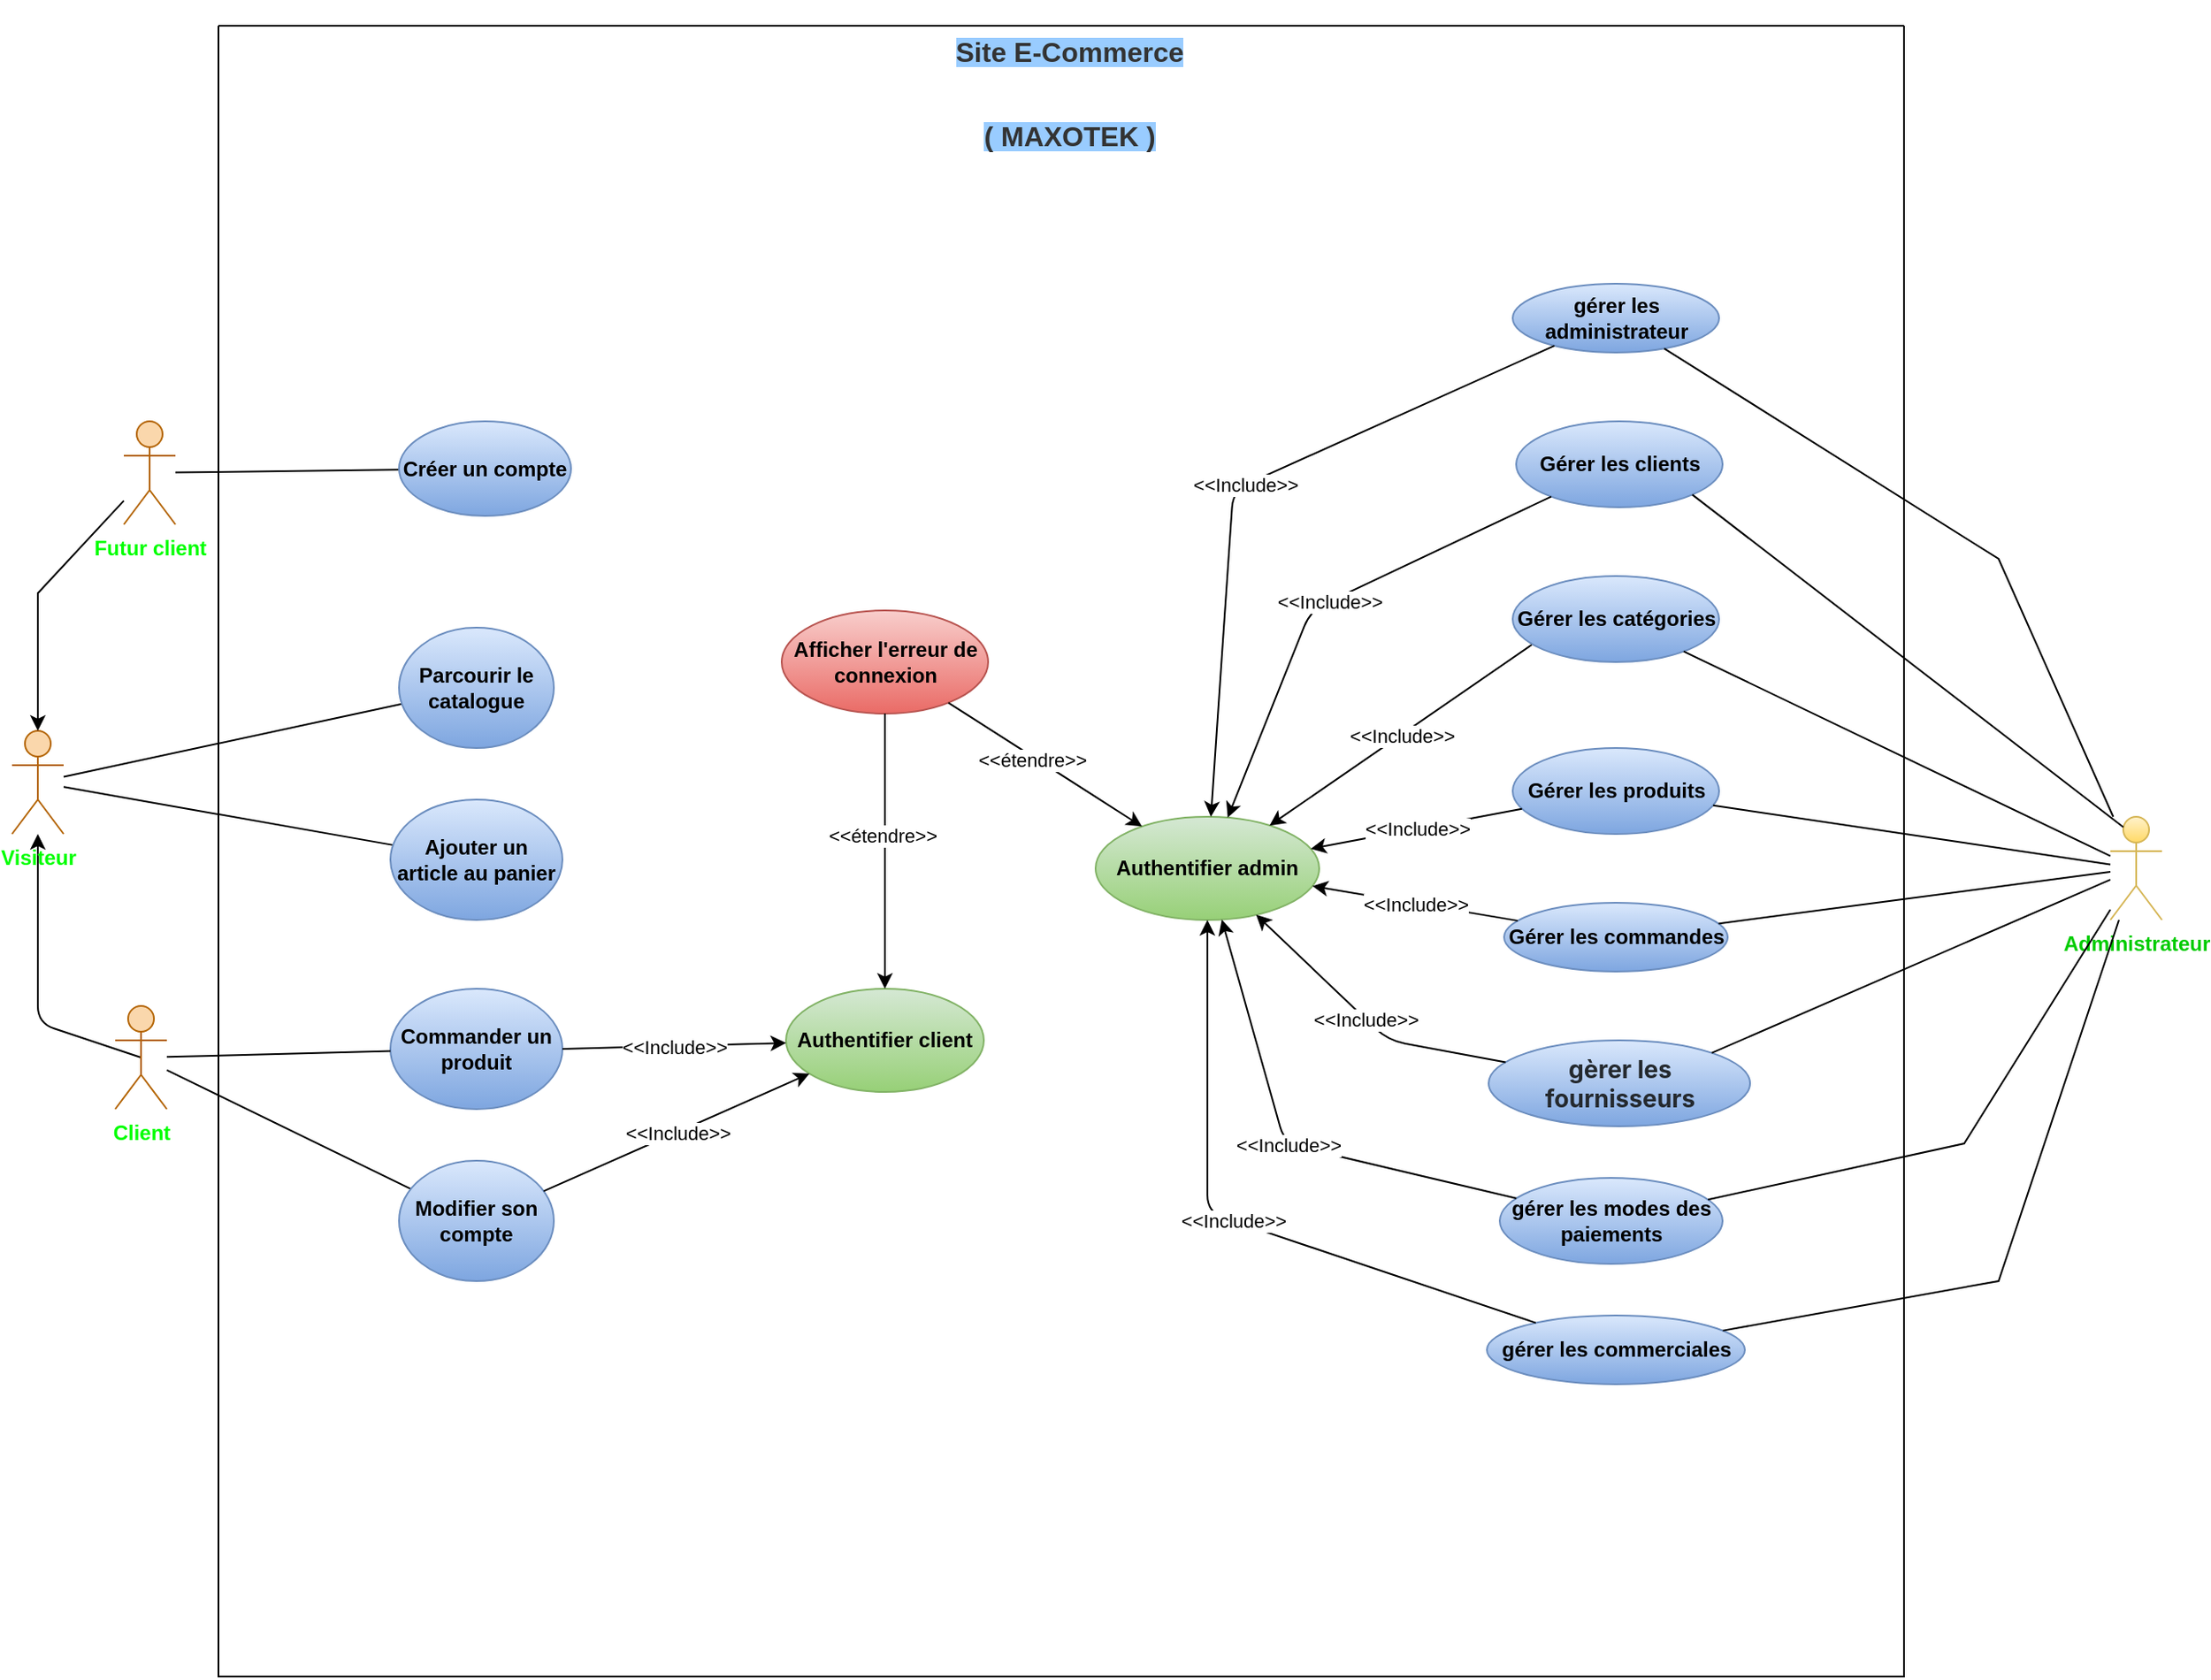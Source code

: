<mxfile version="21.7.5" type="device">
  <diagram id="DO8CfTBb1RtQJmXjcqB2" name="Page-1">
    <mxGraphModel dx="2284" dy="3070" grid="1" gridSize="10" guides="1" tooltips="1" connect="1" arrows="1" fold="1" page="1" pageScale="1" pageWidth="850" pageHeight="1100" math="0" shadow="0">
      <root>
        <mxCell id="0" />
        <mxCell id="1" parent="0" />
        <mxCell id="28" style="edgeStyle=none;html=1;exitX=0.5;exitY=0.5;exitDx=0;exitDy=0;exitPerimeter=0;" parent="1" source="6" target="23" edge="1">
          <mxGeometry relative="1" as="geometry">
            <Array as="points">
              <mxPoint x="-765" y="-1580" />
            </Array>
            <mxPoint x="-770" y="-1690" as="targetPoint" />
          </mxGeometry>
        </mxCell>
        <mxCell id="6" value="&lt;font color=&quot;#00ff00&quot;&gt;&lt;b&gt;Client&lt;/b&gt;&lt;/font&gt;" style="shape=umlActor;verticalLabelPosition=bottom;verticalAlign=top;html=1;outlineConnect=0;fillColor=#fad7ac;strokeColor=#b46504;" parent="1" vertex="1">
          <mxGeometry x="-720" y="-1590" width="30" height="60" as="geometry" />
        </mxCell>
        <mxCell id="15" value="" style="endArrow=none;html=1;" parent="1" source="24" target="12" edge="1">
          <mxGeometry width="50" height="50" relative="1" as="geometry">
            <mxPoint x="-641.95" y="-1822" as="sourcePoint" />
            <mxPoint x="-305" y="-1650" as="targetPoint" />
          </mxGeometry>
        </mxCell>
        <mxCell id="17" value="" style="endArrow=none;html=1;" parent="1" source="23" target="16" edge="1">
          <mxGeometry width="50" height="50" relative="1" as="geometry">
            <mxPoint x="-775" y="-1724.18" as="sourcePoint" />
            <mxPoint x="-335" y="-1620" as="targetPoint" />
          </mxGeometry>
        </mxCell>
        <mxCell id="19" value="" style="endArrow=none;html=1;" parent="1" source="23" target="18" edge="1">
          <mxGeometry width="50" height="50" relative="1" as="geometry">
            <mxPoint x="-775" y="-1719.262" as="sourcePoint" />
            <mxPoint x="-335" y="-1630" as="targetPoint" />
          </mxGeometry>
        </mxCell>
        <mxCell id="22" value="" style="endArrow=none;html=1;" parent="1" source="6" target="21" edge="1">
          <mxGeometry width="50" height="50" relative="1" as="geometry">
            <mxPoint x="-385" y="-1580" as="sourcePoint" />
            <mxPoint x="-335" y="-1630" as="targetPoint" />
          </mxGeometry>
        </mxCell>
        <mxCell id="23" value="&lt;font color=&quot;#00ff00&quot;&gt;&lt;b&gt;Visiteur&lt;/b&gt;&lt;/font&gt;" style="shape=umlActor;verticalLabelPosition=bottom;verticalAlign=top;html=1;outlineConnect=0;fillColor=#fad7ac;strokeColor=#b46504;" parent="1" vertex="1">
          <mxGeometry x="-780" y="-1750" width="30" height="60" as="geometry" />
        </mxCell>
        <mxCell id="24" value="&lt;font color=&quot;#00ff00&quot;&gt;&lt;b&gt;Futur client&lt;/b&gt;&lt;/font&gt;" style="shape=umlActor;verticalLabelPosition=bottom;verticalAlign=top;html=1;outlineConnect=0;fillColor=#fad7ac;strokeColor=#b46504;" parent="1" vertex="1">
          <mxGeometry x="-715" y="-1930" width="30" height="60" as="geometry" />
        </mxCell>
        <mxCell id="29" value="" style="swimlane;startSize=0;" parent="1" vertex="1">
          <mxGeometry x="-660" y="-2160" width="980" height="960" as="geometry" />
        </mxCell>
        <mxCell id="21" value="&lt;b&gt;&lt;font color=&quot;#000000&quot;&gt;Modifier son compte&lt;/font&gt;&lt;/b&gt;" style="ellipse;whiteSpace=wrap;html=1;fillColor=#dae8fc;gradientColor=#7ea6e0;strokeColor=#6c8ebf;" parent="29" vertex="1">
          <mxGeometry x="105" y="660" width="90" height="70" as="geometry" />
        </mxCell>
        <mxCell id="9" value="&lt;b&gt;&lt;font color=&quot;#000000&quot;&gt;Commander un produit&lt;/font&gt;&lt;/b&gt;" style="ellipse;whiteSpace=wrap;html=1;fillColor=#dae8fc;gradientColor=#7ea6e0;strokeColor=#6c8ebf;" parent="29" vertex="1">
          <mxGeometry x="100" y="560" width="100" height="70" as="geometry" />
        </mxCell>
        <mxCell id="16" value="&lt;b&gt;&lt;font color=&quot;#000000&quot;&gt;Parcourir le catalogue&lt;/font&gt;&lt;/b&gt;" style="ellipse;whiteSpace=wrap;html=1;fillColor=#dae8fc;gradientColor=#7ea6e0;strokeColor=#6c8ebf;" parent="29" vertex="1">
          <mxGeometry x="105" y="350" width="90" height="70" as="geometry" />
        </mxCell>
        <mxCell id="18" value="&lt;b&gt;&lt;font color=&quot;#000000&quot;&gt;Ajouter un article au panier&lt;/font&gt;&lt;/b&gt;" style="ellipse;whiteSpace=wrap;html=1;fillColor=#dae8fc;gradientColor=#7ea6e0;strokeColor=#6c8ebf;" parent="29" vertex="1">
          <mxGeometry x="100" y="450" width="100" height="70" as="geometry" />
        </mxCell>
        <mxCell id="31" value="&lt;b&gt;&lt;font color=&quot;#000000&quot;&gt;Authentifier client&lt;/font&gt;&lt;/b&gt;" style="ellipse;whiteSpace=wrap;html=1;fillColor=#d5e8d4;gradientColor=#97d077;strokeColor=#82b366;" parent="29" vertex="1">
          <mxGeometry x="330" y="560" width="115" height="60" as="geometry" />
        </mxCell>
        <mxCell id="46" value="" style="endArrow=classic;html=1;" parent="29" source="21" target="31" edge="1">
          <mxGeometry relative="1" as="geometry">
            <mxPoint x="224.933" y="560.352" as="sourcePoint" />
            <mxPoint x="311.044" y="599.739" as="targetPoint" />
          </mxGeometry>
        </mxCell>
        <mxCell id="47" value="&amp;lt;&amp;lt;Include&amp;gt;&amp;gt;" style="edgeLabel;resizable=0;html=1;align=center;verticalAlign=middle;" parent="46" connectable="0" vertex="1">
          <mxGeometry relative="1" as="geometry" />
        </mxCell>
        <mxCell id="53" value="&lt;b&gt;&lt;font color=&quot;#000000&quot;&gt;Gérer les clients&lt;/font&gt;&lt;/b&gt;" style="ellipse;whiteSpace=wrap;html=1;fillColor=#dae8fc;gradientColor=#7ea6e0;strokeColor=#6c8ebf;" parent="29" vertex="1">
          <mxGeometry x="754.52" y="230" width="120" height="50" as="geometry" />
        </mxCell>
        <mxCell id="55" value="&lt;font color=&quot;#000000&quot;&gt;&lt;b&gt;Gérer les catégories&lt;/b&gt;&lt;/font&gt;" style="ellipse;whiteSpace=wrap;html=1;fillColor=#dae8fc;gradientColor=#7ea6e0;strokeColor=#6c8ebf;" parent="29" vertex="1">
          <mxGeometry x="752.5" y="320" width="120" height="50" as="geometry" />
        </mxCell>
        <mxCell id="56" value="&lt;b&gt;&lt;font color=&quot;#000000&quot;&gt;Gérer les produits&lt;/font&gt;&lt;/b&gt;" style="ellipse;whiteSpace=wrap;html=1;fillColor=#dae8fc;gradientColor=#7ea6e0;strokeColor=#6c8ebf;" parent="29" vertex="1">
          <mxGeometry x="752.5" y="420" width="120" height="50" as="geometry" />
        </mxCell>
        <mxCell id="57" value="&lt;b&gt;&lt;font color=&quot;#000000&quot;&gt;Gérer les commandes&lt;/font&gt;&lt;/b&gt;" style="ellipse;whiteSpace=wrap;html=1;fillColor=#dae8fc;gradientColor=#7ea6e0;strokeColor=#6c8ebf;" parent="29" vertex="1">
          <mxGeometry x="747.5" y="510" width="130" height="40" as="geometry" />
        </mxCell>
        <mxCell id="58" value="&lt;font color=&quot;#000000&quot;&gt;&lt;b&gt;Authentifier admin&lt;/b&gt;&lt;/font&gt;" style="ellipse;whiteSpace=wrap;html=1;fillColor=#d5e8d4;gradientColor=#97d077;strokeColor=#82b366;" parent="29" vertex="1">
          <mxGeometry x="510" y="460" width="130" height="60" as="geometry" />
        </mxCell>
        <mxCell id="61" value="" style="endArrow=classic;html=1;exitX=0.092;exitY=0.8;exitDx=0;exitDy=0;exitPerimeter=0;" parent="29" source="55" target="58" edge="1">
          <mxGeometry relative="1" as="geometry">
            <mxPoint x="454.52" y="380" as="sourcePoint" />
            <mxPoint x="646.55" y="445" as="targetPoint" />
          </mxGeometry>
        </mxCell>
        <mxCell id="62" value="&amp;lt;&amp;lt;Include&amp;gt;&amp;gt;" style="edgeLabel;resizable=0;html=1;align=center;verticalAlign=middle;" parent="61" connectable="0" vertex="1">
          <mxGeometry relative="1" as="geometry" />
        </mxCell>
        <mxCell id="63" value="" style="endArrow=classic;html=1;" parent="29" source="56" target="58" edge="1">
          <mxGeometry relative="1" as="geometry">
            <mxPoint x="605.56" y="760" as="sourcePoint" />
            <mxPoint x="474.93" y="821.387" as="targetPoint" />
          </mxGeometry>
        </mxCell>
        <mxCell id="64" value="&amp;lt;&amp;lt;Include&amp;gt;&amp;gt;" style="edgeLabel;resizable=0;html=1;align=center;verticalAlign=middle;" parent="63" connectable="0" vertex="1">
          <mxGeometry relative="1" as="geometry" />
        </mxCell>
        <mxCell id="65" value="" style="endArrow=classic;html=1;" parent="29" source="57" target="58" edge="1">
          <mxGeometry relative="1" as="geometry">
            <mxPoint x="615.56" y="770" as="sourcePoint" />
            <mxPoint x="459.489" y="839.45" as="targetPoint" />
          </mxGeometry>
        </mxCell>
        <mxCell id="66" value="&amp;lt;&amp;lt;Include&amp;gt;&amp;gt;" style="edgeLabel;resizable=0;html=1;align=center;verticalAlign=middle;" parent="65" connectable="0" vertex="1">
          <mxGeometry relative="1" as="geometry" />
        </mxCell>
        <mxCell id="70" value="&lt;span style=&quot;color: rgb(36, 41, 46); font-family: -apple-system, BlinkMacSystemFont, &amp;quot;Segoe UI&amp;quot;, Helvetica, Arial, sans-serif, &amp;quot;Apple Color Emoji&amp;quot;, &amp;quot;Segoe UI Emoji&amp;quot;; font-style: normal; font-variant-ligatures: normal; font-variant-caps: normal; letter-spacing: normal; orphans: 2; text-align: left; text-indent: 0px; text-transform: none; widows: 2; word-spacing: 0px; -webkit-text-stroke-width: 0px; text-decoration-thickness: initial; text-decoration-style: initial; text-decoration-color: initial; float: none; display: inline !important;&quot;&gt;&lt;font style=&quot;font-size: 14px;&quot;&gt;&lt;b&gt;gèrer&amp;nbsp;les fournisseurs&lt;/b&gt;&lt;/font&gt;&lt;/span&gt;" style="ellipse;whiteSpace=wrap;html=1;fillColor=#dae8fc;gradientColor=#7ea6e0;strokeColor=#6c8ebf;" parent="29" vertex="1">
          <mxGeometry x="738.51" y="590" width="152.02" height="50" as="geometry" />
        </mxCell>
        <mxCell id="12" value="&lt;b&gt;&lt;font color=&quot;#000000&quot;&gt;Créer un compte&lt;/font&gt;&lt;/b&gt;" style="ellipse;whiteSpace=wrap;html=1;fillColor=#dae8fc;gradientColor=#7ea6e0;strokeColor=#6c8ebf;" parent="29" vertex="1">
          <mxGeometry x="105" y="230" width="100" height="55" as="geometry" />
        </mxCell>
        <mxCell id="11" value="&lt;p style=&quot;line-height: 300%;&quot;&gt;&lt;b&gt;&lt;font color=&quot;#333333&quot; style=&quot;font-size: 16px; background-color: rgb(153, 204, 255);&quot;&gt;Site E-Commerce&lt;/font&gt;&lt;/b&gt;&lt;/p&gt;&lt;p style=&quot;line-height: 300%;&quot;&gt;&lt;b&gt;&lt;font color=&quot;#333333&quot; style=&quot;font-size: 16px; background-color: rgb(153, 204, 255);&quot;&gt;( MAXOTEK )&lt;/font&gt;&lt;/b&gt;&lt;/p&gt;" style="text;html=1;strokeColor=none;fillColor=none;align=center;verticalAlign=middle;whiteSpace=wrap;rounded=0;" parent="29" vertex="1">
          <mxGeometry x="105" y="40" width="780" as="geometry" />
        </mxCell>
        <mxCell id="84" value="" style="endArrow=classic;html=1;exitX=1;exitY=0.5;exitDx=0;exitDy=0;" parent="29" source="9" target="31" edge="1">
          <mxGeometry relative="1" as="geometry">
            <mxPoint x="223.119" y="634.985" as="sourcePoint" />
            <mxPoint x="314.733" y="566.578" as="targetPoint" />
          </mxGeometry>
        </mxCell>
        <mxCell id="85" value="&amp;lt;&amp;lt;Include&amp;gt;&amp;gt;" style="edgeLabel;resizable=0;html=1;align=center;verticalAlign=middle;" parent="84" connectable="0" vertex="1">
          <mxGeometry relative="1" as="geometry" />
        </mxCell>
        <mxCell id="87" value="" style="endArrow=classic;html=1;" parent="29" source="53" target="58" edge="1">
          <mxGeometry relative="1" as="geometry">
            <mxPoint x="780.56" y="370" as="sourcePoint" />
            <mxPoint x="621.999" y="475.334" as="targetPoint" />
            <Array as="points">
              <mxPoint x="635" y="340" />
            </Array>
          </mxGeometry>
        </mxCell>
        <mxCell id="88" value="&amp;lt;&amp;lt;Include&amp;gt;&amp;gt;" style="edgeLabel;resizable=0;html=1;align=center;verticalAlign=middle;" parent="87" connectable="0" vertex="1">
          <mxGeometry relative="1" as="geometry" />
        </mxCell>
        <mxCell id="lHNgd1rUW6jhNlqDqd3p-88" value="&lt;b&gt;&lt;font color=&quot;#000000&quot;&gt;Afficher l&#39;erreur de connexion&lt;/font&gt;&lt;/b&gt;" style="ellipse;whiteSpace=wrap;html=1;fillColor=#f8cecc;gradientColor=#ea6b66;strokeColor=#b85450;" parent="29" vertex="1">
          <mxGeometry x="327.5" y="340.0" width="120" height="60" as="geometry" />
        </mxCell>
        <mxCell id="lHNgd1rUW6jhNlqDqd3p-89" value="" style="endArrow=classic;html=1;rounded=0;" parent="29" source="lHNgd1rUW6jhNlqDqd3p-88" target="31" edge="1">
          <mxGeometry width="50" height="50" relative="1" as="geometry">
            <mxPoint x="507.61" y="537.42" as="sourcePoint" />
            <mxPoint x="557.61" y="487.42" as="targetPoint" />
          </mxGeometry>
        </mxCell>
        <mxCell id="lHNgd1rUW6jhNlqDqd3p-90" value="&amp;lt;&amp;lt;étendre&amp;gt;&amp;gt;" style="edgeLabel;html=1;align=center;verticalAlign=middle;resizable=0;points=[];" parent="lHNgd1rUW6jhNlqDqd3p-89" vertex="1" connectable="0">
          <mxGeometry x="-0.114" y="-2" relative="1" as="geometry">
            <mxPoint as="offset" />
          </mxGeometry>
        </mxCell>
        <mxCell id="lHNgd1rUW6jhNlqDqd3p-93" value="&lt;b style=&quot;&quot;&gt;&lt;font color=&quot;#000000&quot;&gt;gérer les administrateur&lt;/font&gt;&lt;/b&gt;" style="ellipse;whiteSpace=wrap;html=1;fillColor=#dae8fc;gradientColor=#7ea6e0;strokeColor=#6c8ebf;" parent="29" vertex="1">
          <mxGeometry x="752.5" y="150" width="120" height="40" as="geometry" />
        </mxCell>
        <mxCell id="lHNgd1rUW6jhNlqDqd3p-95" value="" style="endArrow=classic;html=1;" parent="29" source="lHNgd1rUW6jhNlqDqd3p-93" target="58" edge="1">
          <mxGeometry relative="1" as="geometry">
            <mxPoint x="785" y="284" as="sourcePoint" />
            <mxPoint x="597" y="470" as="targetPoint" />
            <Array as="points">
              <mxPoint x="590" y="270" />
            </Array>
          </mxGeometry>
        </mxCell>
        <mxCell id="lHNgd1rUW6jhNlqDqd3p-96" value="&amp;lt;&amp;lt;Include&amp;gt;&amp;gt;" style="edgeLabel;resizable=0;html=1;align=center;verticalAlign=middle;" parent="lHNgd1rUW6jhNlqDqd3p-95" connectable="0" vertex="1">
          <mxGeometry relative="1" as="geometry" />
        </mxCell>
        <mxCell id="lHNgd1rUW6jhNlqDqd3p-97" value="&lt;font color=&quot;#000000&quot;&gt;&lt;b&gt;gérer les modes des paiements&lt;/b&gt;&lt;/font&gt;" style="ellipse;whiteSpace=wrap;html=1;fillColor=#dae8fc;gradientColor=#7ea6e0;strokeColor=#6c8ebf;" parent="29" vertex="1">
          <mxGeometry x="745" y="670" width="129.52" height="50" as="geometry" />
        </mxCell>
        <mxCell id="lHNgd1rUW6jhNlqDqd3p-99" value="" style="endArrow=classic;html=1;" parent="29" source="70" target="58" edge="1">
          <mxGeometry relative="1" as="geometry">
            <mxPoint x="780" y="565" as="sourcePoint" />
            <mxPoint x="638" y="518" as="targetPoint" />
            <Array as="points">
              <mxPoint x="680" y="590" />
            </Array>
          </mxGeometry>
        </mxCell>
        <mxCell id="lHNgd1rUW6jhNlqDqd3p-100" value="&amp;lt;&amp;lt;Include&amp;gt;&amp;gt;" style="edgeLabel;resizable=0;html=1;align=center;verticalAlign=middle;" parent="lHNgd1rUW6jhNlqDqd3p-99" connectable="0" vertex="1">
          <mxGeometry relative="1" as="geometry" />
        </mxCell>
        <mxCell id="lHNgd1rUW6jhNlqDqd3p-101" value="" style="endArrow=classic;html=1;" parent="29" source="lHNgd1rUW6jhNlqDqd3p-97" target="58" edge="1">
          <mxGeometry relative="1" as="geometry">
            <mxPoint x="790" y="575" as="sourcePoint" />
            <mxPoint x="648" y="528" as="targetPoint" />
            <Array as="points">
              <mxPoint x="620" y="650" />
            </Array>
          </mxGeometry>
        </mxCell>
        <mxCell id="lHNgd1rUW6jhNlqDqd3p-102" value="&amp;lt;&amp;lt;Include&amp;gt;&amp;gt;" style="edgeLabel;resizable=0;html=1;align=center;verticalAlign=middle;" parent="lHNgd1rUW6jhNlqDqd3p-101" connectable="0" vertex="1">
          <mxGeometry relative="1" as="geometry" />
        </mxCell>
        <mxCell id="lHNgd1rUW6jhNlqDqd3p-109" value="" style="endArrow=classic;html=1;rounded=0;" parent="29" source="lHNgd1rUW6jhNlqDqd3p-88" target="58" edge="1">
          <mxGeometry width="50" height="50" relative="1" as="geometry">
            <mxPoint x="399" y="459" as="sourcePoint" />
            <mxPoint x="376" y="518" as="targetPoint" />
          </mxGeometry>
        </mxCell>
        <mxCell id="lHNgd1rUW6jhNlqDqd3p-110" value="&amp;lt;&amp;lt;étendre&amp;gt;&amp;gt;" style="edgeLabel;html=1;align=center;verticalAlign=middle;resizable=0;points=[];" parent="lHNgd1rUW6jhNlqDqd3p-109" vertex="1" connectable="0">
          <mxGeometry x="-0.114" y="-2" relative="1" as="geometry">
            <mxPoint as="offset" />
          </mxGeometry>
        </mxCell>
        <mxCell id="lHNgd1rUW6jhNlqDqd3p-115" value="&lt;b&gt;&lt;font color=&quot;#000000&quot;&gt;gérer les commerciales&lt;/font&gt;&lt;/b&gt;" style="ellipse;whiteSpace=wrap;html=1;fillColor=#dae8fc;gradientColor=#7ea6e0;strokeColor=#6c8ebf;" parent="29" vertex="1">
          <mxGeometry x="737.5" y="750" width="150" height="40" as="geometry" />
        </mxCell>
        <mxCell id="lHNgd1rUW6jhNlqDqd3p-117" value="" style="endArrow=classic;html=1;" parent="29" source="lHNgd1rUW6jhNlqDqd3p-115" target="58" edge="1">
          <mxGeometry relative="1" as="geometry">
            <mxPoint x="765" y="692" as="sourcePoint" />
            <mxPoint x="593" y="530" as="targetPoint" />
            <Array as="points">
              <mxPoint x="575" y="690" />
            </Array>
          </mxGeometry>
        </mxCell>
        <mxCell id="lHNgd1rUW6jhNlqDqd3p-118" value="&amp;lt;&amp;lt;Include&amp;gt;&amp;gt;" style="edgeLabel;resizable=0;html=1;align=center;verticalAlign=middle;" parent="lHNgd1rUW6jhNlqDqd3p-117" connectable="0" vertex="1">
          <mxGeometry relative="1" as="geometry" />
        </mxCell>
        <mxCell id="39" value="" style="endArrow=none;html=1;" parent="1" source="6" target="9" edge="1">
          <mxGeometry width="50" height="50" relative="1" as="geometry">
            <mxPoint x="-365" y="-1580" as="sourcePoint" />
            <mxPoint x="-315" y="-1630" as="targetPoint" />
          </mxGeometry>
        </mxCell>
        <mxCell id="48" value="&lt;font color=&quot;#00cc00&quot;&gt;&lt;b&gt;Administrateur&lt;/b&gt;&lt;/font&gt;" style="shape=umlActor;verticalLabelPosition=bottom;verticalAlign=top;html=1;outlineConnect=0;fillColor=#fff2cc;strokeColor=#d6b656;gradientColor=#ffd966;" parent="1" vertex="1">
          <mxGeometry x="440" y="-1700" width="30" height="60" as="geometry" />
        </mxCell>
        <mxCell id="67" value="" style="endArrow=none;html=1;" parent="1" source="55" target="48" edge="1">
          <mxGeometry width="50" height="50" relative="1" as="geometry">
            <mxPoint x="-145" y="-1540" as="sourcePoint" />
            <mxPoint x="-95" y="-1590" as="targetPoint" />
          </mxGeometry>
        </mxCell>
        <mxCell id="68" value="" style="endArrow=none;html=1;" parent="1" source="56" target="48" edge="1">
          <mxGeometry width="50" height="50" relative="1" as="geometry">
            <mxPoint x="-145" y="-1540" as="sourcePoint" />
            <mxPoint x="-95" y="-1590" as="targetPoint" />
          </mxGeometry>
        </mxCell>
        <mxCell id="69" value="" style="endArrow=none;html=1;" parent="1" source="57" target="48" edge="1">
          <mxGeometry width="50" height="50" relative="1" as="geometry">
            <mxPoint x="-145" y="-1540" as="sourcePoint" />
            <mxPoint x="-95" y="-1590" as="targetPoint" />
          </mxGeometry>
        </mxCell>
        <mxCell id="71" value="" style="endArrow=none;html=1;exitX=1;exitY=0;exitDx=0;exitDy=0;" parent="1" source="70" target="48" edge="1">
          <mxGeometry width="50" height="50" relative="1" as="geometry">
            <mxPoint x="-145" y="-1540" as="sourcePoint" />
            <mxPoint x="-95" y="-1590" as="targetPoint" />
          </mxGeometry>
        </mxCell>
        <mxCell id="86" value="" style="endArrow=none;html=1;entryX=1;entryY=1;entryDx=0;entryDy=0;exitX=0.25;exitY=0.1;exitDx=0;exitDy=0;exitPerimeter=0;" parent="1" source="48" target="53" edge="1">
          <mxGeometry width="50" height="50" relative="1" as="geometry">
            <mxPoint x="-55" y="-1820" as="sourcePoint" />
            <mxPoint x="-5" y="-1870" as="targetPoint" />
          </mxGeometry>
        </mxCell>
        <mxCell id="lHNgd1rUW6jhNlqDqd3p-92" value="" style="endArrow=classic;html=1;rounded=0;" parent="1" source="24" target="23" edge="1">
          <mxGeometry width="50" height="50" relative="1" as="geometry">
            <mxPoint x="-120" y="-1560" as="sourcePoint" />
            <mxPoint x="-770" y="-1750" as="targetPoint" />
            <Array as="points">
              <mxPoint x="-765" y="-1830" />
            </Array>
          </mxGeometry>
        </mxCell>
        <mxCell id="lHNgd1rUW6jhNlqDqd3p-94" value="" style="endArrow=none;html=1;rounded=0;" parent="1" source="48" target="lHNgd1rUW6jhNlqDqd3p-93" edge="1">
          <mxGeometry width="50" height="50" relative="1" as="geometry">
            <mxPoint x="-125" y="-1670" as="sourcePoint" />
            <mxPoint x="-75" y="-1720" as="targetPoint" />
            <Array as="points">
              <mxPoint x="375" y="-1850" />
            </Array>
          </mxGeometry>
        </mxCell>
        <mxCell id="lHNgd1rUW6jhNlqDqd3p-112" value="" style="endArrow=none;html=1;rounded=0;" parent="1" source="lHNgd1rUW6jhNlqDqd3p-97" target="48" edge="1">
          <mxGeometry width="50" height="50" relative="1" as="geometry">
            <mxPoint x="-145" y="-1600" as="sourcePoint" />
            <mxPoint x="-95" y="-1650" as="targetPoint" />
            <Array as="points">
              <mxPoint x="355" y="-1510" />
            </Array>
          </mxGeometry>
        </mxCell>
        <mxCell id="lHNgd1rUW6jhNlqDqd3p-116" value="" style="endArrow=none;html=1;rounded=0;" parent="1" source="lHNgd1rUW6jhNlqDqd3p-115" target="48" edge="1">
          <mxGeometry width="50" height="50" relative="1" as="geometry">
            <mxPoint x="-145" y="-1510" as="sourcePoint" />
            <mxPoint x="-95" y="-1560" as="targetPoint" />
            <Array as="points">
              <mxPoint x="375" y="-1430" />
            </Array>
          </mxGeometry>
        </mxCell>
      </root>
    </mxGraphModel>
  </diagram>
</mxfile>

